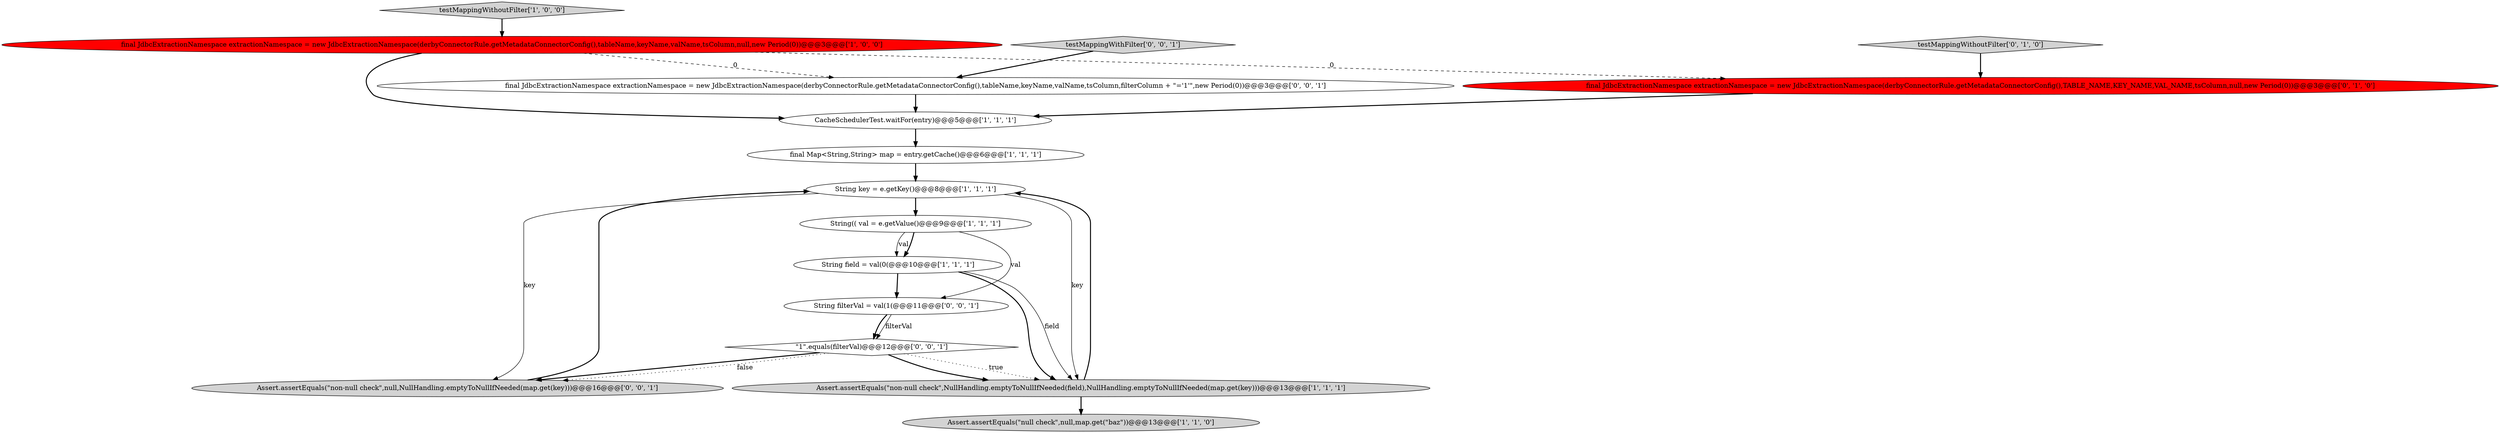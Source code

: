 digraph {
7 [style = filled, label = "final JdbcExtractionNamespace extractionNamespace = new JdbcExtractionNamespace(derbyConnectorRule.getMetadataConnectorConfig(),tableName,keyName,valName,tsColumn,null,new Period(0))@@@3@@@['1', '0', '0']", fillcolor = red, shape = ellipse image = "AAA1AAABBB1BBB"];
13 [style = filled, label = "Assert.assertEquals(\"non-null check\",null,NullHandling.emptyToNullIfNeeded(map.get(key)))@@@16@@@['0', '0', '1']", fillcolor = lightgray, shape = ellipse image = "AAA0AAABBB3BBB"];
2 [style = filled, label = "String field = val(0(@@@10@@@['1', '1', '1']", fillcolor = white, shape = ellipse image = "AAA0AAABBB1BBB"];
8 [style = filled, label = "final Map<String,String> map = entry.getCache()@@@6@@@['1', '1', '1']", fillcolor = white, shape = ellipse image = "AAA0AAABBB1BBB"];
14 [style = filled, label = "testMappingWithFilter['0', '0', '1']", fillcolor = lightgray, shape = diamond image = "AAA0AAABBB3BBB"];
10 [style = filled, label = "testMappingWithoutFilter['0', '1', '0']", fillcolor = lightgray, shape = diamond image = "AAA0AAABBB2BBB"];
12 [style = filled, label = "String filterVal = val(1(@@@11@@@['0', '0', '1']", fillcolor = white, shape = ellipse image = "AAA0AAABBB3BBB"];
15 [style = filled, label = "\"1\".equals(filterVal)@@@12@@@['0', '0', '1']", fillcolor = white, shape = diamond image = "AAA0AAABBB3BBB"];
5 [style = filled, label = "String key = e.getKey()@@@8@@@['1', '1', '1']", fillcolor = white, shape = ellipse image = "AAA0AAABBB1BBB"];
4 [style = filled, label = "testMappingWithoutFilter['1', '0', '0']", fillcolor = lightgray, shape = diamond image = "AAA0AAABBB1BBB"];
11 [style = filled, label = "final JdbcExtractionNamespace extractionNamespace = new JdbcExtractionNamespace(derbyConnectorRule.getMetadataConnectorConfig(),tableName,keyName,valName,tsColumn,filterColumn + \"='1'\",new Period(0))@@@3@@@['0', '0', '1']", fillcolor = white, shape = ellipse image = "AAA0AAABBB3BBB"];
6 [style = filled, label = "String(( val = e.getValue()@@@9@@@['1', '1', '1']", fillcolor = white, shape = ellipse image = "AAA0AAABBB1BBB"];
1 [style = filled, label = "CacheSchedulerTest.waitFor(entry)@@@5@@@['1', '1', '1']", fillcolor = white, shape = ellipse image = "AAA0AAABBB1BBB"];
3 [style = filled, label = "Assert.assertEquals(\"non-null check\",NullHandling.emptyToNullIfNeeded(field),NullHandling.emptyToNullIfNeeded(map.get(key)))@@@13@@@['1', '1', '1']", fillcolor = lightgray, shape = ellipse image = "AAA0AAABBB1BBB"];
9 [style = filled, label = "final JdbcExtractionNamespace extractionNamespace = new JdbcExtractionNamespace(derbyConnectorRule.getMetadataConnectorConfig(),TABLE_NAME,KEY_NAME,VAL_NAME,tsColumn,null,new Period(0))@@@3@@@['0', '1', '0']", fillcolor = red, shape = ellipse image = "AAA1AAABBB2BBB"];
0 [style = filled, label = "Assert.assertEquals(\"null check\",null,map.get(\"baz\"))@@@13@@@['1', '1', '0']", fillcolor = lightgray, shape = ellipse image = "AAA0AAABBB1BBB"];
15->13 [style = bold, label=""];
7->1 [style = bold, label=""];
1->8 [style = bold, label=""];
5->3 [style = solid, label="key"];
6->12 [style = solid, label="val"];
11->1 [style = bold, label=""];
2->3 [style = bold, label=""];
12->15 [style = bold, label=""];
7->11 [style = dashed, label="0"];
15->3 [style = bold, label=""];
2->3 [style = solid, label="field"];
6->2 [style = solid, label="val"];
4->7 [style = bold, label=""];
3->0 [style = bold, label=""];
2->12 [style = bold, label=""];
6->2 [style = bold, label=""];
15->3 [style = dotted, label="true"];
12->15 [style = solid, label="filterVal"];
3->5 [style = bold, label=""];
5->6 [style = bold, label=""];
8->5 [style = bold, label=""];
7->9 [style = dashed, label="0"];
13->5 [style = bold, label=""];
15->13 [style = dotted, label="false"];
10->9 [style = bold, label=""];
9->1 [style = bold, label=""];
14->11 [style = bold, label=""];
5->13 [style = solid, label="key"];
}
